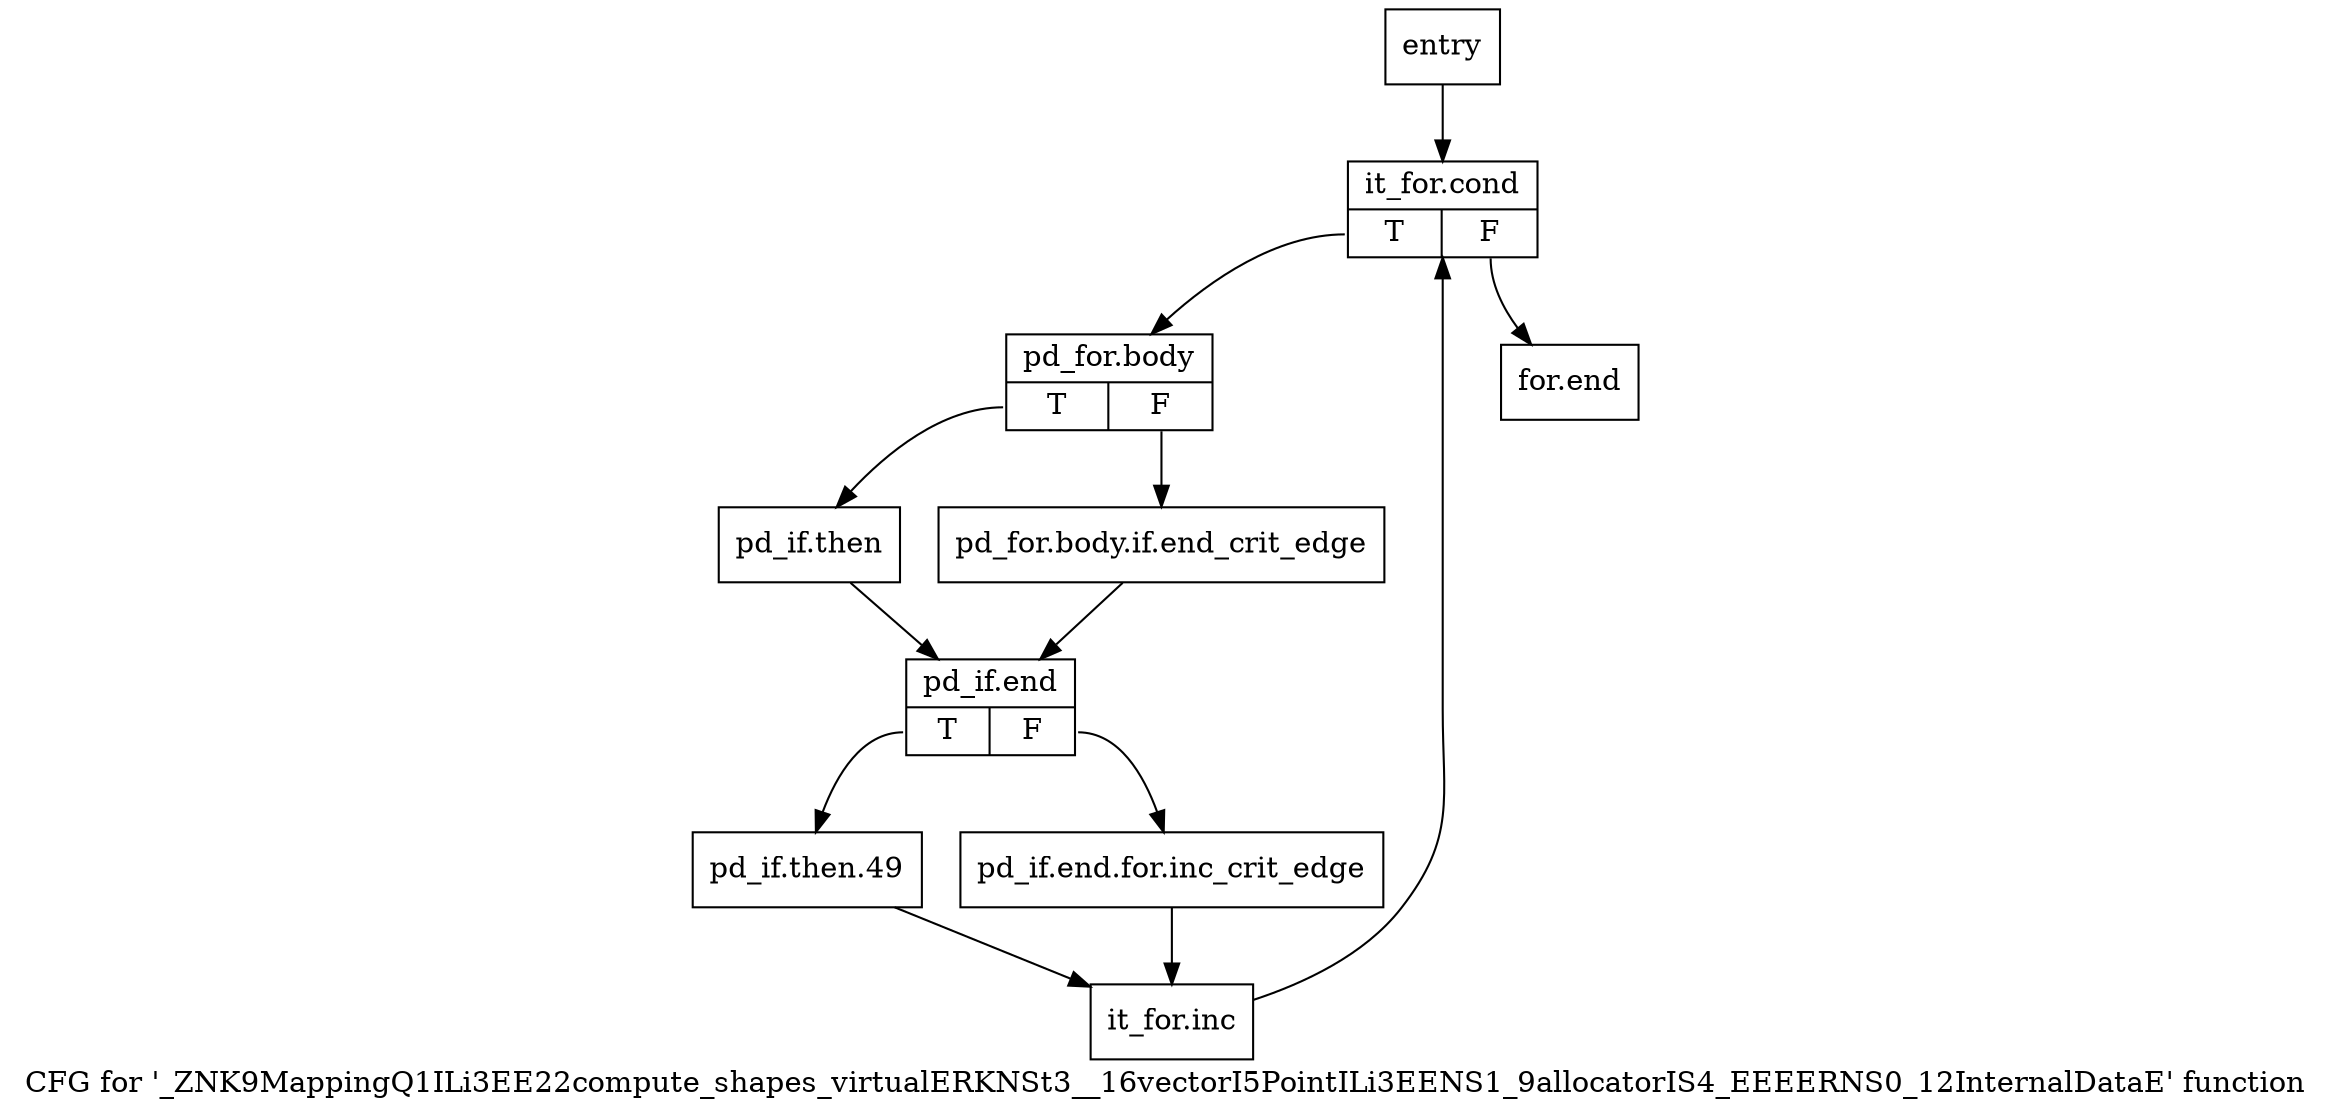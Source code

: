 digraph "CFG for '_ZNK9MappingQ1ILi3EE22compute_shapes_virtualERKNSt3__16vectorI5PointILi3EENS1_9allocatorIS4_EEEERNS0_12InternalDataE' function" {
	label="CFG for '_ZNK9MappingQ1ILi3EE22compute_shapes_virtualERKNSt3__16vectorI5PointILi3EENS1_9allocatorIS4_EEEERNS0_12InternalDataE' function";

	Node0x60b8a10 [shape=record,label="{entry}"];
	Node0x60b8a10 -> Node0x60b8a60;
	Node0x60b8a60 [shape=record,label="{it_for.cond|{<s0>T|<s1>F}}"];
	Node0x60b8a60:s0 -> Node0x60b9040;
	Node0x60b8a60:s1 -> Node0x60b9270;
	Node0x60b9040 [shape=record,label="{pd_for.body|{<s0>T|<s1>F}}"];
	Node0x60b9040:s0 -> Node0x60b90e0;
	Node0x60b9040:s1 -> Node0x60b9090;
	Node0x60b9090 [shape=record,label="{pd_for.body.if.end_crit_edge}"];
	Node0x60b9090 -> Node0x60b9130;
	Node0x60b90e0 [shape=record,label="{pd_if.then}"];
	Node0x60b90e0 -> Node0x60b9130;
	Node0x60b9130 [shape=record,label="{pd_if.end|{<s0>T|<s1>F}}"];
	Node0x60b9130:s0 -> Node0x60b91d0;
	Node0x60b9130:s1 -> Node0x60b9180;
	Node0x60b9180 [shape=record,label="{pd_if.end.for.inc_crit_edge}"];
	Node0x60b9180 -> Node0x60b9220;
	Node0x60b91d0 [shape=record,label="{pd_if.then.49}"];
	Node0x60b91d0 -> Node0x60b9220;
	Node0x60b9220 [shape=record,label="{it_for.inc}"];
	Node0x60b9220 -> Node0x60b8a60;
	Node0x60b9270 [shape=record,label="{for.end}"];
}
